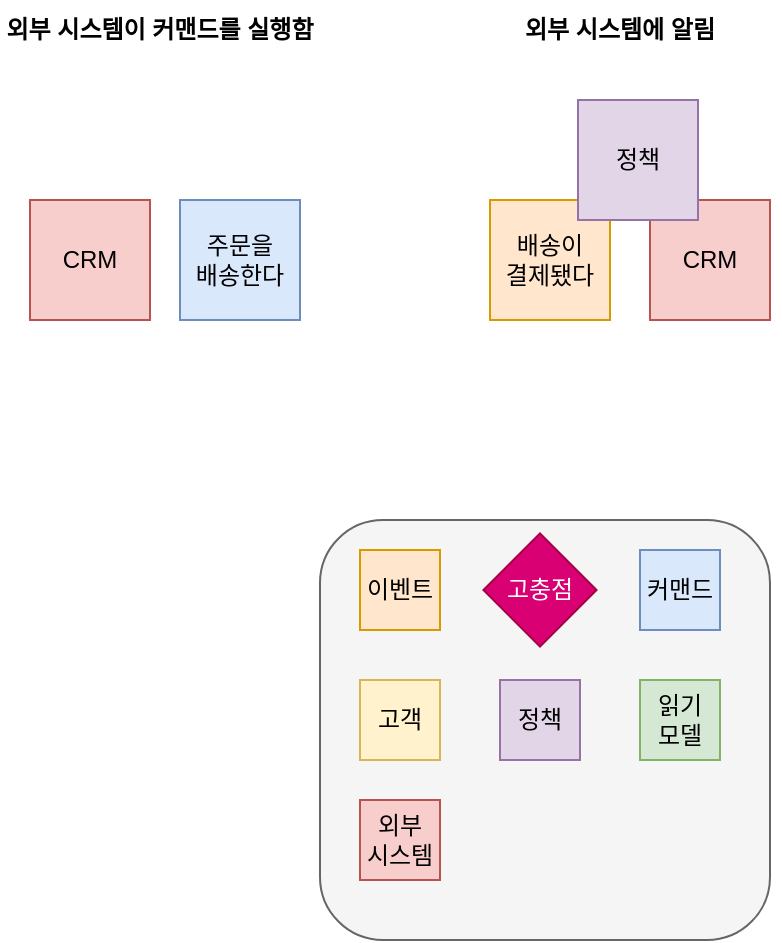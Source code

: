<mxfile version="26.1.1">
  <diagram name="Page-1" id="dTUEO4k0oQoPCAeLLIEt">
    <mxGraphModel dx="1114" dy="878" grid="1" gridSize="10" guides="1" tooltips="1" connect="1" arrows="1" fold="1" page="1" pageScale="1" pageWidth="827" pageHeight="1169" math="0" shadow="0">
      <root>
        <mxCell id="0" />
        <mxCell id="1" parent="0" />
        <mxCell id="Reqg0lRLxDFSALjRkqgb-1" value="" style="rounded=1;whiteSpace=wrap;html=1;fillColor=#f5f5f5;fontColor=#333333;strokeColor=#666666;" vertex="1" parent="1">
          <mxGeometry x="270" y="300" width="225" height="210" as="geometry" />
        </mxCell>
        <mxCell id="Reqg0lRLxDFSALjRkqgb-2" value="배송이&lt;div&gt;결제됐다&lt;/div&gt;" style="whiteSpace=wrap;html=1;aspect=fixed;fillColor=#ffe6cc;strokeColor=#d79b00;" vertex="1" parent="1">
          <mxGeometry x="355" y="140" width="60" height="60" as="geometry" />
        </mxCell>
        <mxCell id="Reqg0lRLxDFSALjRkqgb-3" value="이벤트" style="whiteSpace=wrap;html=1;aspect=fixed;fillColor=#ffe6cc;strokeColor=#d79b00;" vertex="1" parent="1">
          <mxGeometry x="290" y="315" width="40" height="40" as="geometry" />
        </mxCell>
        <mxCell id="Reqg0lRLxDFSALjRkqgb-4" value="주문을&lt;div&gt;배송한다&lt;/div&gt;" style="whiteSpace=wrap;html=1;aspect=fixed;fillColor=#dae8fc;strokeColor=#6c8ebf;" vertex="1" parent="1">
          <mxGeometry x="200" y="140" width="60" height="60" as="geometry" />
        </mxCell>
        <mxCell id="Reqg0lRLxDFSALjRkqgb-5" value="" style="whiteSpace=wrap;html=1;aspect=fixed;fillColor=#d80073;strokeColor=#A50040;rotation=45;fontColor=#ffffff;" vertex="1" parent="1">
          <mxGeometry x="360" y="315" width="40" height="40" as="geometry" />
        </mxCell>
        <mxCell id="Reqg0lRLxDFSALjRkqgb-6" value="고충점" style="text;html=1;align=center;verticalAlign=middle;whiteSpace=wrap;rounded=0;fontColor=#FFFFFF;" vertex="1" parent="1">
          <mxGeometry x="350" y="320" width="60" height="30" as="geometry" />
        </mxCell>
        <mxCell id="Reqg0lRLxDFSALjRkqgb-7" value="커맨드" style="whiteSpace=wrap;html=1;aspect=fixed;fillColor=#dae8fc;strokeColor=#6c8ebf;" vertex="1" parent="1">
          <mxGeometry x="430" y="315" width="40" height="40" as="geometry" />
        </mxCell>
        <mxCell id="Reqg0lRLxDFSALjRkqgb-8" value="고객" style="whiteSpace=wrap;html=1;aspect=fixed;fillColor=#fff2cc;strokeColor=#d6b656;" vertex="1" parent="1">
          <mxGeometry x="290" y="380" width="40" height="40" as="geometry" />
        </mxCell>
        <mxCell id="Reqg0lRLxDFSALjRkqgb-9" value="CRM" style="whiteSpace=wrap;html=1;aspect=fixed;fillColor=#f8cecc;strokeColor=#b85450;" vertex="1" parent="1">
          <mxGeometry x="125" y="140" width="60" height="60" as="geometry" />
        </mxCell>
        <mxCell id="Reqg0lRLxDFSALjRkqgb-10" value="정책" style="whiteSpace=wrap;html=1;aspect=fixed;fillColor=#e1d5e7;strokeColor=#9673a6;" vertex="1" parent="1">
          <mxGeometry x="360" y="380" width="40" height="40" as="geometry" />
        </mxCell>
        <mxCell id="Reqg0lRLxDFSALjRkqgb-12" value="CRM" style="whiteSpace=wrap;html=1;aspect=fixed;fillColor=#f8cecc;strokeColor=#b85450;" vertex="1" parent="1">
          <mxGeometry x="435" y="140" width="60" height="60" as="geometry" />
        </mxCell>
        <mxCell id="Reqg0lRLxDFSALjRkqgb-13" value="읽기&lt;div&gt;모델&lt;/div&gt;" style="whiteSpace=wrap;html=1;aspect=fixed;fillColor=#d5e8d4;strokeColor=#82b366;" vertex="1" parent="1">
          <mxGeometry x="430" y="380" width="40" height="40" as="geometry" />
        </mxCell>
        <mxCell id="Reqg0lRLxDFSALjRkqgb-11" value="정책" style="whiteSpace=wrap;html=1;aspect=fixed;fillColor=#e1d5e7;strokeColor=#9673a6;" vertex="1" parent="1">
          <mxGeometry x="399" y="90" width="60" height="60" as="geometry" />
        </mxCell>
        <mxCell id="Reqg0lRLxDFSALjRkqgb-14" value="외부&lt;div&gt;시스템&lt;/div&gt;" style="whiteSpace=wrap;html=1;aspect=fixed;fillColor=#f8cecc;strokeColor=#b85450;" vertex="1" parent="1">
          <mxGeometry x="290" y="440" width="40" height="40" as="geometry" />
        </mxCell>
        <mxCell id="Reqg0lRLxDFSALjRkqgb-15" value="외부 시스템이 커맨드를 실행함" style="text;html=1;align=center;verticalAlign=middle;whiteSpace=wrap;rounded=0;fontStyle=1" vertex="1" parent="1">
          <mxGeometry x="110" y="40" width="160" height="30" as="geometry" />
        </mxCell>
        <mxCell id="Reqg0lRLxDFSALjRkqgb-16" value="외부 시스템에 알림" style="text;html=1;align=center;verticalAlign=middle;whiteSpace=wrap;rounded=0;fontStyle=1" vertex="1" parent="1">
          <mxGeometry x="340" y="40" width="160" height="30" as="geometry" />
        </mxCell>
      </root>
    </mxGraphModel>
  </diagram>
</mxfile>
